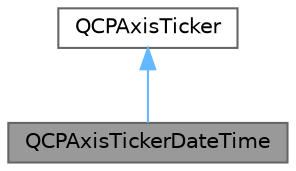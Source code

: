 digraph "QCPAxisTickerDateTime"
{
 // LATEX_PDF_SIZE
  bgcolor="transparent";
  edge [fontname=Helvetica,fontsize=10,labelfontname=Helvetica,labelfontsize=10];
  node [fontname=Helvetica,fontsize=10,shape=box,height=0.2,width=0.4];
  Node1 [label="QCPAxisTickerDateTime",height=0.2,width=0.4,color="gray40", fillcolor="grey60", style="filled", fontcolor="black",tooltip="Specialized axis ticker for calendar dates and times as axis ticks"];
  Node2 -> Node1 [dir="back",color="steelblue1",style="solid"];
  Node2 [label="QCPAxisTicker",height=0.2,width=0.4,color="gray40", fillcolor="white", style="filled",URL="$class_q_c_p_axis_ticker.html",tooltip="The base class tick generator used by QCPAxis to create tick positions and tick labels"];
}
